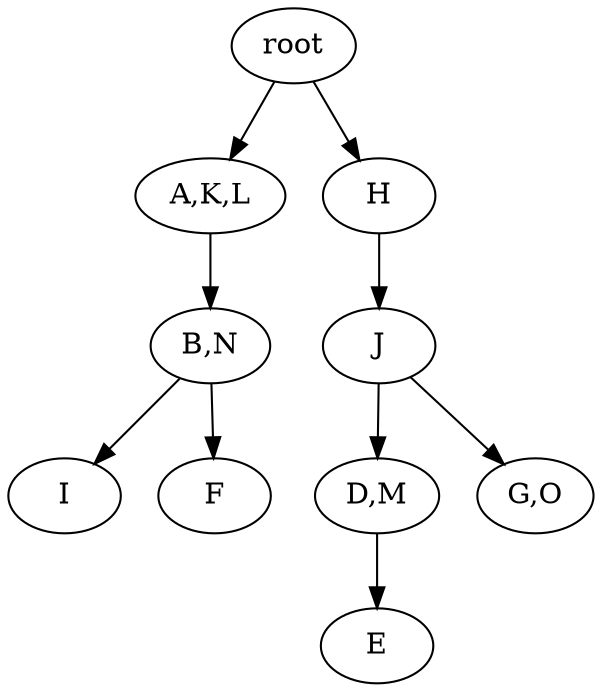 strict digraph G {
	graph [name=G];
	0	 [label=root];
	3	 [label="A,K,L"];
	0 -> 3;
	1	 [label=H];
	0 -> 1;
	4	 [label="B,N"];
	3 -> 4;
	6	 [label=I];
	4 -> 6;
	5	 [label=F];
	4 -> 5;
	9	 [label="D,M"];
	10	 [label=E];
	9 -> 10;
	7	 [label=J];
	7 -> 9;
	8	 [label="G,O"];
	7 -> 8;
	1 -> 7;
}
